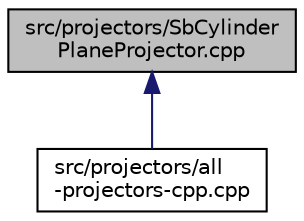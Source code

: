 digraph "src/projectors/SbCylinderPlaneProjector.cpp"
{
 // LATEX_PDF_SIZE
  edge [fontname="Helvetica",fontsize="10",labelfontname="Helvetica",labelfontsize="10"];
  node [fontname="Helvetica",fontsize="10",shape=record];
  Node1 [label="src/projectors/SbCylinder\lPlaneProjector.cpp",height=0.2,width=0.4,color="black", fillcolor="grey75", style="filled", fontcolor="black",tooltip=" "];
  Node1 -> Node2 [dir="back",color="midnightblue",fontsize="10",style="solid",fontname="Helvetica"];
  Node2 [label="src/projectors/all\l-projectors-cpp.cpp",height=0.2,width=0.4,color="black", fillcolor="white", style="filled",URL="$all-projectors-cpp_8cpp.html",tooltip=" "];
}
